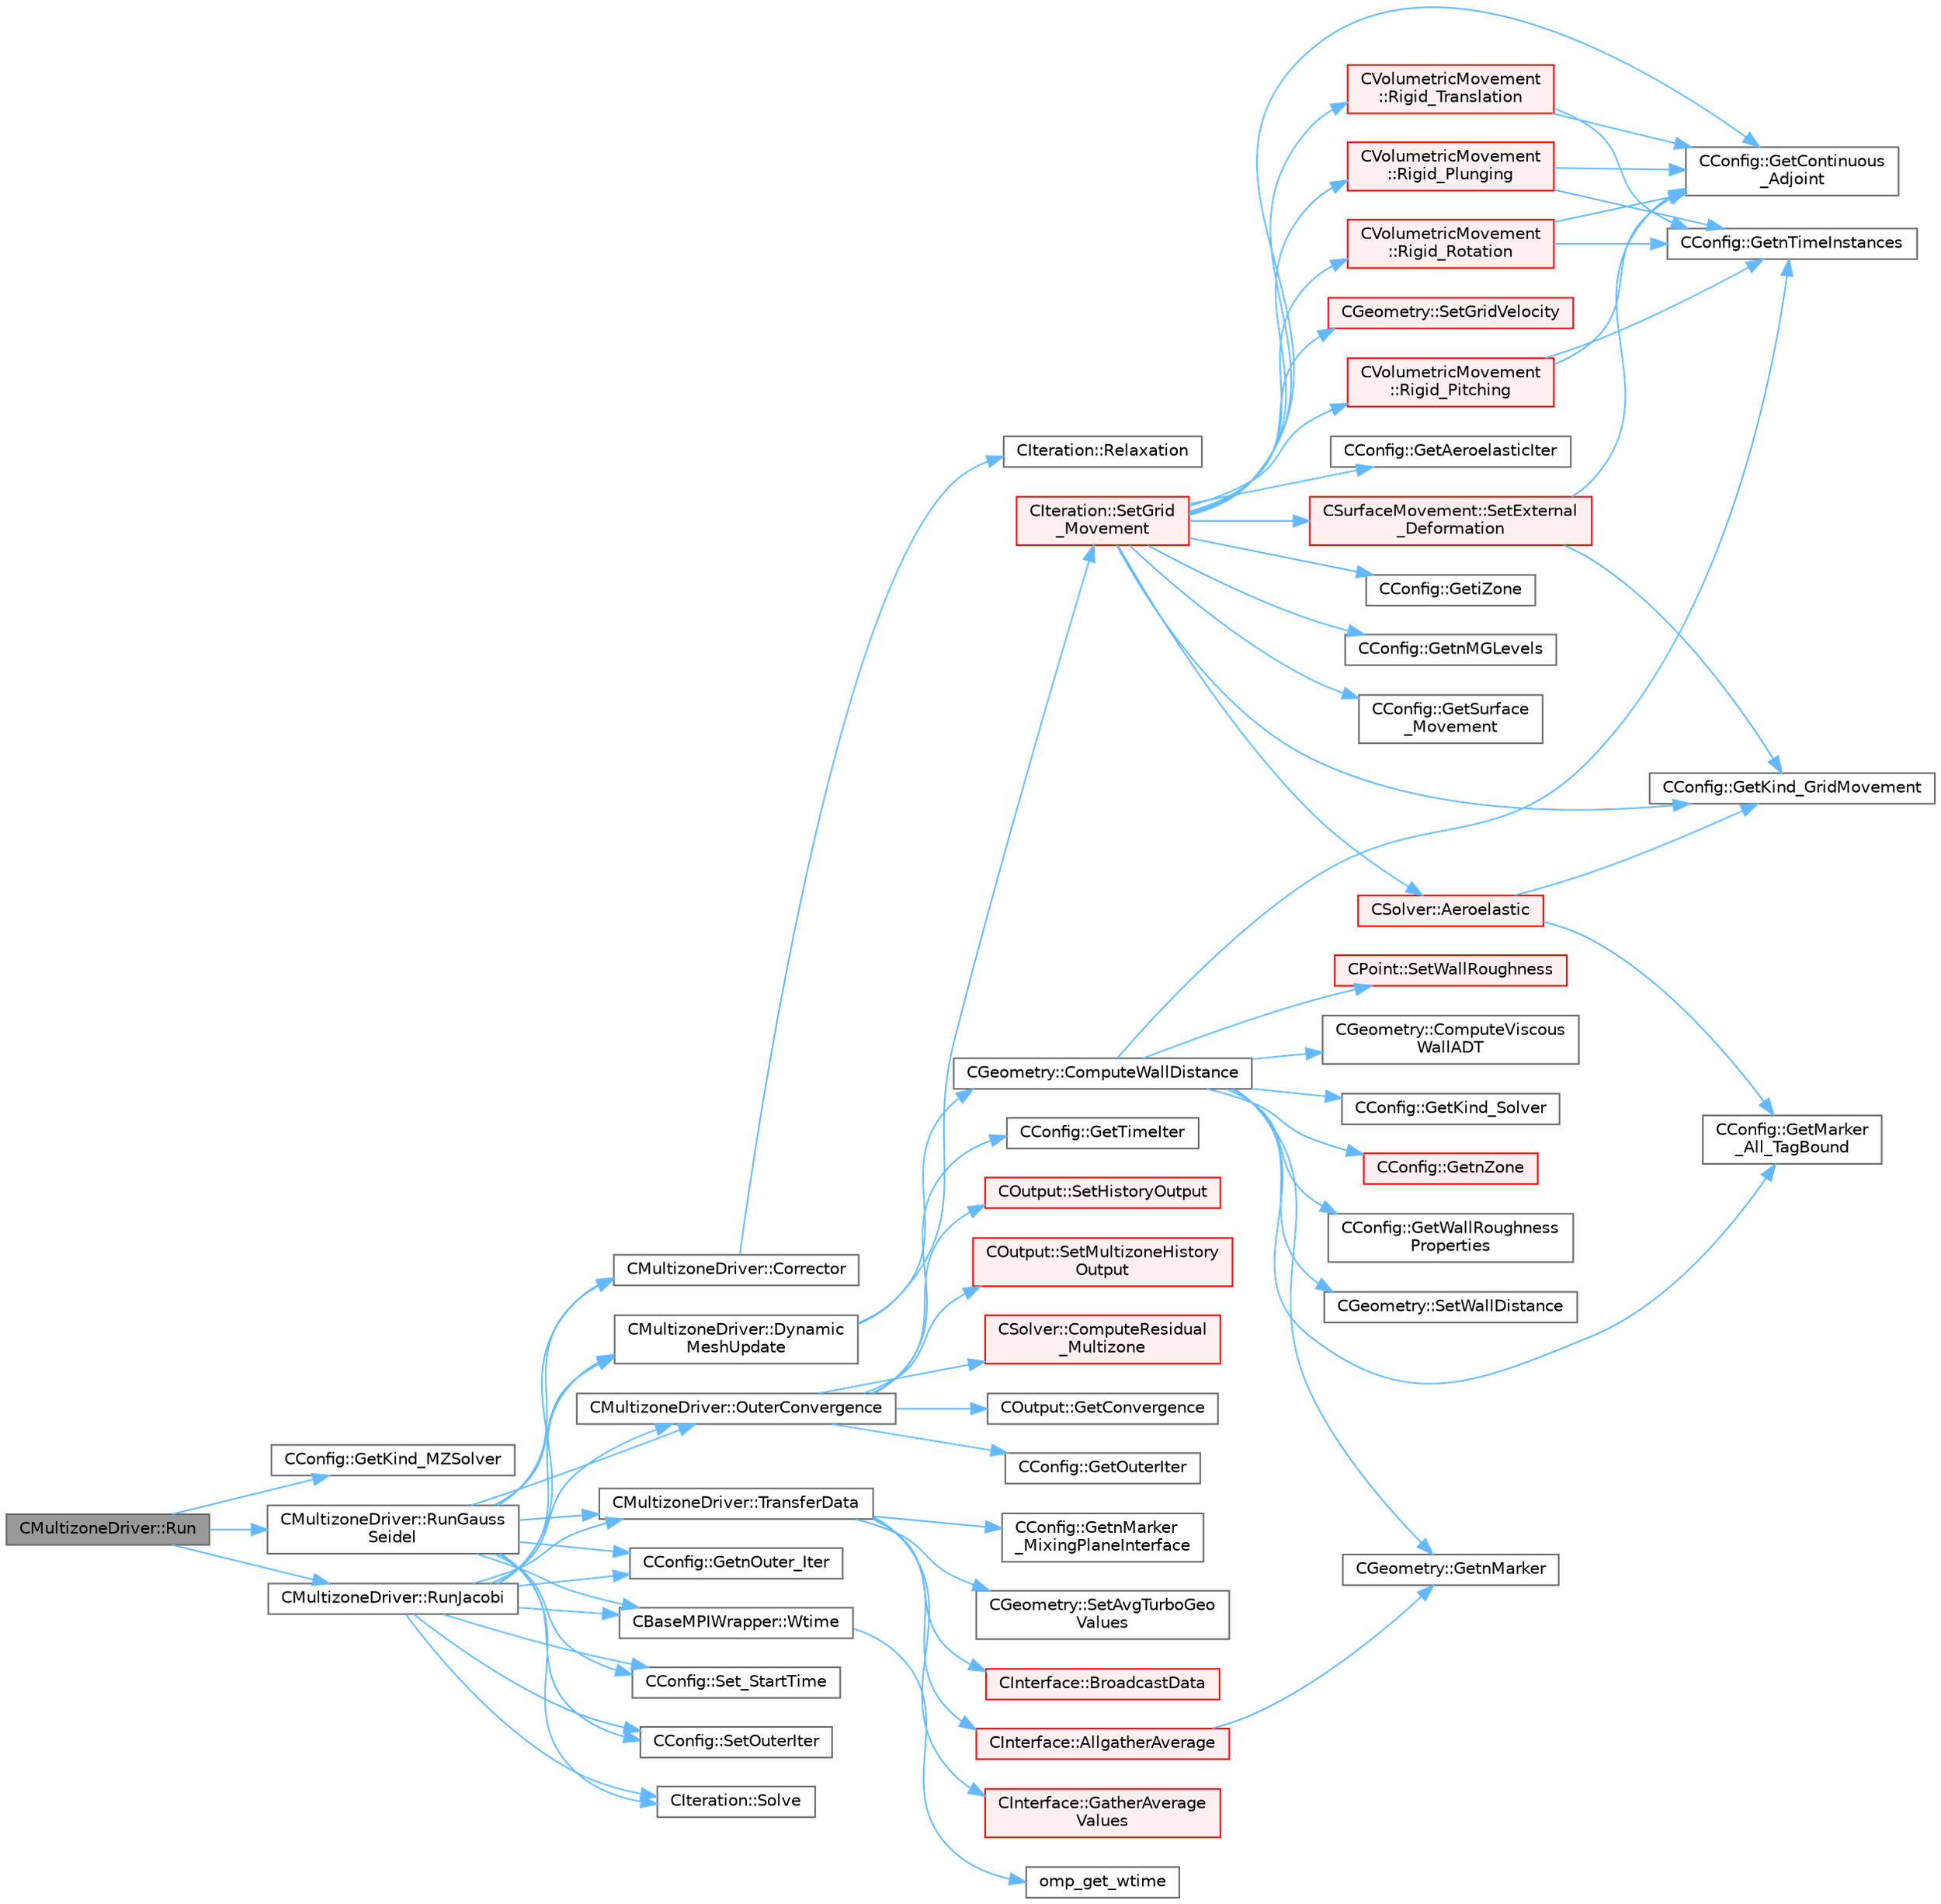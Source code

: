 digraph "CMultizoneDriver::Run"
{
 // LATEX_PDF_SIZE
  bgcolor="transparent";
  edge [fontname=Helvetica,fontsize=10,labelfontname=Helvetica,labelfontsize=10];
  node [fontname=Helvetica,fontsize=10,shape=box,height=0.2,width=0.4];
  rankdir="LR";
  Node1 [id="Node000001",label="CMultizoneDriver::Run",height=0.2,width=0.4,color="gray40", fillcolor="grey60", style="filled", fontcolor="black",tooltip="Solves one time iteration."];
  Node1 -> Node2 [id="edge1_Node000001_Node000002",color="steelblue1",style="solid",tooltip=" "];
  Node2 [id="Node000002",label="CConfig::GetKind_MZSolver",height=0.2,width=0.4,color="grey40", fillcolor="white", style="filled",URL="$classCConfig.html#a7882956df15914a2b3a7d4ffc3015cbe",tooltip="Kind of Multizone Solver."];
  Node1 -> Node3 [id="edge2_Node000001_Node000003",color="steelblue1",style="solid",tooltip=" "];
  Node3 [id="Node000003",label="CMultizoneDriver::RunGauss\lSeidel",height=0.2,width=0.4,color="grey40", fillcolor="white", style="filled",URL="$classCMultizoneDriver.html#a264bb90660193f4c197a3b64df8ccb22",tooltip="Run a Block Gauss-Seidel iteration in all physical zones."];
  Node3 -> Node4 [id="edge3_Node000003_Node000004",color="steelblue1",style="solid",tooltip=" "];
  Node4 [id="Node000004",label="CMultizoneDriver::Corrector",height=0.2,width=0.4,color="grey40", fillcolor="white", style="filled",URL="$classCMultizoneDriver.html#a3641918e7a3a4bd46f079a02ab37c3ca",tooltip="Use a corrector step to prevent convergence issues."];
  Node4 -> Node5 [id="edge4_Node000004_Node000005",color="steelblue1",style="solid",tooltip=" "];
  Node5 [id="Node000005",label="CIteration::Relaxation",height=0.2,width=0.4,color="grey40", fillcolor="white", style="filled",URL="$classCIteration.html#adccb8642ef9b0a8fa4ddceb03ea83b23",tooltip="A virtual member."];
  Node3 -> Node6 [id="edge5_Node000003_Node000006",color="steelblue1",style="solid",tooltip=" "];
  Node6 [id="Node000006",label="CMultizoneDriver::Dynamic\lMeshUpdate",height=0.2,width=0.4,color="grey40", fillcolor="white", style="filled",URL="$classCMultizoneDriver.html#a9369ae70a2e529fa81cef90c3857f1c7",tooltip="Perform a dynamic mesh deformation, including grid velocity computation and update of the multigrid s..."];
  Node6 -> Node7 [id="edge6_Node000006_Node000007",color="steelblue1",style="solid",tooltip=" "];
  Node7 [id="Node000007",label="CGeometry::ComputeWallDistance",height=0.2,width=0.4,color="grey40", fillcolor="white", style="filled",URL="$classCGeometry.html#a284247f13458eb39bc678dff5e0c7112",tooltip="Compute the distances to the closest vertex on viscous walls over the entire domain."];
  Node7 -> Node8 [id="edge7_Node000007_Node000008",color="steelblue1",style="solid",tooltip=" "];
  Node8 [id="Node000008",label="CGeometry::ComputeViscous\lWallADT",height=0.2,width=0.4,color="grey40", fillcolor="white", style="filled",URL="$classCGeometry.html#ab6cdb13f2a66a34caccc70c4b3841cec",tooltip="Compute an ADT including the coordinates of all viscous markers."];
  Node7 -> Node9 [id="edge8_Node000007_Node000009",color="steelblue1",style="solid",tooltip=" "];
  Node9 [id="Node000009",label="CConfig::GetKind_Solver",height=0.2,width=0.4,color="grey40", fillcolor="white", style="filled",URL="$classCConfig.html#a77312cf52a5ba2cc1239b7cee6fce7a7",tooltip="Governing equations of the flow (it can be different from the run time equation)."];
  Node7 -> Node10 [id="edge9_Node000007_Node000010",color="steelblue1",style="solid",tooltip=" "];
  Node10 [id="Node000010",label="CConfig::GetMarker\l_All_TagBound",height=0.2,width=0.4,color="grey40", fillcolor="white", style="filled",URL="$classCConfig.html#ab8c9c1f45950a29355be4ff357049440",tooltip="Get the index of the surface defined in the geometry file."];
  Node7 -> Node11 [id="edge10_Node000007_Node000011",color="steelblue1",style="solid",tooltip=" "];
  Node11 [id="Node000011",label="CGeometry::GetnMarker",height=0.2,width=0.4,color="grey40", fillcolor="white", style="filled",URL="$classCGeometry.html#ad2f9fe832b72d5a032d709d25879bbd2",tooltip="Get number of markers."];
  Node7 -> Node12 [id="edge11_Node000007_Node000012",color="steelblue1",style="solid",tooltip=" "];
  Node12 [id="Node000012",label="CConfig::GetnTimeInstances",height=0.2,width=0.4,color="grey40", fillcolor="white", style="filled",URL="$classCConfig.html#a6ae9111090db52de2f8f07f77d6416d5",tooltip="Retrieves the number of periodic time instances for Harmonic Balance."];
  Node7 -> Node13 [id="edge12_Node000007_Node000013",color="steelblue1",style="solid",tooltip=" "];
  Node13 [id="Node000013",label="CConfig::GetnZone",height=0.2,width=0.4,color="red", fillcolor="#FFF0F0", style="filled",URL="$classCConfig.html#a39ff50a0f3deda9134f1c44b4d5053b7",tooltip="Gets the number of zones in the mesh file."];
  Node7 -> Node16 [id="edge13_Node000007_Node000016",color="steelblue1",style="solid",tooltip=" "];
  Node16 [id="Node000016",label="CConfig::GetWallRoughness\lProperties",height=0.2,width=0.4,color="grey40", fillcolor="white", style="filled",URL="$classCConfig.html#a894eb084ee6db70a6e274ac071c2a194",tooltip="Get the type of wall and roughness height on a wall boundary (Heatflux or Isothermal)."];
  Node7 -> Node17 [id="edge14_Node000007_Node000017",color="steelblue1",style="solid",tooltip=" "];
  Node17 [id="Node000017",label="CGeometry::SetWallDistance",height=0.2,width=0.4,color="grey40", fillcolor="white", style="filled",URL="$classCGeometry.html#aff06dccf3d6d20b51c62ff13443e23e3",tooltip="Reduce the wall distance based on an previously constructed ADT."];
  Node7 -> Node18 [id="edge15_Node000007_Node000018",color="steelblue1",style="solid",tooltip=" "];
  Node18 [id="Node000018",label="CPoint::SetWallRoughness",height=0.2,width=0.4,color="red", fillcolor="#FFF0F0", style="filled",URL="$classCPoint.html#a36442ada0dbc716be6e3c9222f9721df",tooltip="Set wall roughnesses according to stored closest wall information."];
  Node6 -> Node21 [id="edge16_Node000006_Node000021",color="steelblue1",style="solid",tooltip=" "];
  Node21 [id="Node000021",label="CIteration::SetGrid\l_Movement",height=0.2,width=0.4,color="red", fillcolor="#FFF0F0", style="filled",URL="$classCIteration.html#a7b36785762f6b0c214569b185b858b6c",tooltip="Updates the positions and grid velocities for dynamic meshes between physical time steps."];
  Node21 -> Node22 [id="edge17_Node000021_Node000022",color="steelblue1",style="solid",tooltip=" "];
  Node22 [id="Node000022",label="CSolver::Aeroelastic",height=0.2,width=0.4,color="red", fillcolor="#FFF0F0", style="filled",URL="$classCSolver.html#af130046f03f282501efef2c117af6ced",tooltip="Prepares and solves the aeroelastic equations."];
  Node22 -> Node26 [id="edge18_Node000022_Node000026",color="steelblue1",style="solid",tooltip=" "];
  Node26 [id="Node000026",label="CConfig::GetKind_GridMovement",height=0.2,width=0.4,color="grey40", fillcolor="white", style="filled",URL="$classCConfig.html#a050c7389c2d16a111890bb44dd7cbcea",tooltip="Get the type of dynamic mesh motion. Each zone gets a config file."];
  Node22 -> Node10 [id="edge19_Node000022_Node000010",color="steelblue1",style="solid",tooltip=" "];
  Node21 -> Node63 [id="edge20_Node000021_Node000063",color="steelblue1",style="solid",tooltip=" "];
  Node63 [id="Node000063",label="CConfig::GetAeroelasticIter",height=0.2,width=0.4,color="grey40", fillcolor="white", style="filled",URL="$classCConfig.html#a366bae67ff4380e178c4dc5dc50fcaad",tooltip="Aeroelastic solve every x inner iteration."];
  Node21 -> Node64 [id="edge21_Node000021_Node000064",color="steelblue1",style="solid",tooltip=" "];
  Node64 [id="Node000064",label="CConfig::GetContinuous\l_Adjoint",height=0.2,width=0.4,color="grey40", fillcolor="white", style="filled",URL="$classCConfig.html#a1eb754aa86fb8154bc9eefea616b7cf9",tooltip="Determines if problem is adjoint."];
  Node21 -> Node65 [id="edge22_Node000021_Node000065",color="steelblue1",style="solid",tooltip=" "];
  Node65 [id="Node000065",label="CConfig::GetiZone",height=0.2,width=0.4,color="grey40", fillcolor="white", style="filled",URL="$classCConfig.html#a1d6335b8fdef6fbcd9a08f7503d73ec1",tooltip="Provides the number of varaibles."];
  Node21 -> Node26 [id="edge23_Node000021_Node000026",color="steelblue1",style="solid",tooltip=" "];
  Node21 -> Node66 [id="edge24_Node000021_Node000066",color="steelblue1",style="solid",tooltip=" "];
  Node66 [id="Node000066",label="CConfig::GetnMGLevels",height=0.2,width=0.4,color="grey40", fillcolor="white", style="filled",URL="$classCConfig.html#a15a61a6f9a1d415c3509018f4916c5c1",tooltip="Get the number of multigrid levels."];
  Node21 -> Node67 [id="edge25_Node000021_Node000067",color="steelblue1",style="solid",tooltip=" "];
  Node67 [id="Node000067",label="CConfig::GetSurface\l_Movement",height=0.2,width=0.4,color="grey40", fillcolor="white", style="filled",URL="$classCConfig.html#a7da84ee925f437bd635bead56d822df9",tooltip="Get information about deforming markers."];
  Node21 -> Node68 [id="edge26_Node000021_Node000068",color="steelblue1",style="solid",tooltip=" "];
  Node68 [id="Node000068",label="CVolumetricMovement\l::Rigid_Pitching",height=0.2,width=0.4,color="red", fillcolor="#FFF0F0", style="filled",URL="$classCVolumetricMovement.html#a9806afa50b53c60376844053db15420c",tooltip="Unsteady pitching grid movement using rigid mesh motion."];
  Node68 -> Node64 [id="edge27_Node000068_Node000064",color="steelblue1",style="solid",tooltip=" "];
  Node68 -> Node12 [id="edge28_Node000068_Node000012",color="steelblue1",style="solid",tooltip=" "];
  Node21 -> Node86 [id="edge29_Node000021_Node000086",color="steelblue1",style="solid",tooltip=" "];
  Node86 [id="Node000086",label="CVolumetricMovement\l::Rigid_Plunging",height=0.2,width=0.4,color="red", fillcolor="#FFF0F0", style="filled",URL="$classCVolumetricMovement.html#a886e5096f246aec19af2b98bad3e39b2",tooltip="Unsteady plunging grid movement using rigid mesh motion."];
  Node86 -> Node64 [id="edge30_Node000086_Node000064",color="steelblue1",style="solid",tooltip=" "];
  Node86 -> Node12 [id="edge31_Node000086_Node000012",color="steelblue1",style="solid",tooltip=" "];
  Node21 -> Node92 [id="edge32_Node000021_Node000092",color="steelblue1",style="solid",tooltip=" "];
  Node92 [id="Node000092",label="CVolumetricMovement\l::Rigid_Rotation",height=0.2,width=0.4,color="red", fillcolor="#FFF0F0", style="filled",URL="$classCVolumetricMovement.html#a316597f05a787ca1b683aba66214110b",tooltip="Unsteady grid movement using rigid mesh rotation."];
  Node92 -> Node64 [id="edge33_Node000092_Node000064",color="steelblue1",style="solid",tooltip=" "];
  Node92 -> Node12 [id="edge34_Node000092_Node000012",color="steelblue1",style="solid",tooltip=" "];
  Node21 -> Node93 [id="edge35_Node000021_Node000093",color="steelblue1",style="solid",tooltip=" "];
  Node93 [id="Node000093",label="CVolumetricMovement\l::Rigid_Translation",height=0.2,width=0.4,color="red", fillcolor="#FFF0F0", style="filled",URL="$classCVolumetricMovement.html#a00368e3044dd07d74e1fafdc11980644",tooltip="Unsteady translational grid movement using rigid mesh motion."];
  Node93 -> Node64 [id="edge36_Node000093_Node000064",color="steelblue1",style="solid",tooltip=" "];
  Node93 -> Node12 [id="edge37_Node000093_Node000012",color="steelblue1",style="solid",tooltip=" "];
  Node21 -> Node97 [id="edge38_Node000021_Node000097",color="steelblue1",style="solid",tooltip=" "];
  Node97 [id="Node000097",label="CSurfaceMovement::SetExternal\l_Deformation",height=0.2,width=0.4,color="red", fillcolor="#FFF0F0", style="filled",URL="$classCSurfaceMovement.html#a575ff545fe6de6e84fb8fed8e1615edb",tooltip="Set any surface deformationsbased on an input file."];
  Node97 -> Node64 [id="edge39_Node000097_Node000064",color="steelblue1",style="solid",tooltip=" "];
  Node97 -> Node26 [id="edge40_Node000097_Node000026",color="steelblue1",style="solid",tooltip=" "];
  Node21 -> Node106 [id="edge41_Node000021_Node000106",color="steelblue1",style="solid",tooltip=" "];
  Node106 [id="Node000106",label="CGeometry::SetGridVelocity",height=0.2,width=0.4,color="red", fillcolor="#FFF0F0", style="filled",URL="$classCGeometry.html#a028f9dcd1a8095e668f6ae461eb8887b",tooltip="Set the grid velocity via finite differencing at each node."];
  Node3 -> Node243 [id="edge42_Node000003_Node000243",color="steelblue1",style="solid",tooltip=" "];
  Node243 [id="Node000243",label="CConfig::GetnOuter_Iter",height=0.2,width=0.4,color="grey40", fillcolor="white", style="filled",URL="$classCConfig.html#a898cd36650fcc3a639c12e9b8ab8373a",tooltip="Get the number of outer iterations."];
  Node3 -> Node244 [id="edge43_Node000003_Node000244",color="steelblue1",style="solid",tooltip=" "];
  Node244 [id="Node000244",label="CMultizoneDriver::OuterConvergence",height=0.2,width=0.4,color="grey40", fillcolor="white", style="filled",URL="$classCMultizoneDriver.html#ae72bb40195e4066bc4be4adfb0df29e9",tooltip="Check the convergence at the outer level."];
  Node244 -> Node245 [id="edge44_Node000244_Node000245",color="steelblue1",style="solid",tooltip=" "];
  Node245 [id="Node000245",label="CSolver::ComputeResidual\l_Multizone",height=0.2,width=0.4,color="red", fillcolor="#FFF0F0", style="filled",URL="$classCSolver.html#a58839dc01d8caf2d729382d282481083",tooltip="Set the value of the max residual and RMS residual."];
  Node244 -> Node254 [id="edge45_Node000244_Node000254",color="steelblue1",style="solid",tooltip=" "];
  Node254 [id="Node000254",label="COutput::GetConvergence",height=0.2,width=0.4,color="grey40", fillcolor="white", style="filled",URL="$classCOutput.html#a585498dfa05e2c633f5e556220ce1fa2",tooltip="Get convergence of the problem."];
  Node244 -> Node255 [id="edge46_Node000244_Node000255",color="steelblue1",style="solid",tooltip=" "];
  Node255 [id="Node000255",label="CConfig::GetOuterIter",height=0.2,width=0.4,color="grey40", fillcolor="white", style="filled",URL="$classCConfig.html#a9acc5e98315125a6343cefcbf177bffc",tooltip="Get the current FSI iteration number."];
  Node244 -> Node256 [id="edge47_Node000244_Node000256",color="steelblue1",style="solid",tooltip=" "];
  Node256 [id="Node000256",label="CConfig::GetTimeIter",height=0.2,width=0.4,color="grey40", fillcolor="white", style="filled",URL="$classCConfig.html#aec6051895c2e4f593a5c245104548b78",tooltip="Get the current time iteration number."];
  Node244 -> Node257 [id="edge48_Node000244_Node000257",color="steelblue1",style="solid",tooltip=" "];
  Node257 [id="Node000257",label="COutput::SetHistoryOutput",height=0.2,width=0.4,color="red", fillcolor="#FFF0F0", style="filled",URL="$classCOutput.html#a3a35f6e09eaf499f1f709088cb80e702",tooltip="Collects history data from the solvers, monitors the convergence and writes to screen and history fil..."];
  Node244 -> Node298 [id="edge49_Node000244_Node000298",color="steelblue1",style="solid",tooltip=" "];
  Node298 [id="Node000298",label="COutput::SetMultizoneHistory\lOutput",height=0.2,width=0.4,color="red", fillcolor="#FFF0F0", style="filled",URL="$classCOutput.html#adab3a546cdcbe8f7123063b5489d9d2d",tooltip=" "];
  Node3 -> Node300 [id="edge50_Node000003_Node000300",color="steelblue1",style="solid",tooltip=" "];
  Node300 [id="Node000300",label="CConfig::Set_StartTime",height=0.2,width=0.4,color="grey40", fillcolor="white", style="filled",URL="$classCConfig.html#aedf3896a475f7729d217dfe27f6da3e8",tooltip="Set the start time to track a phase of the code (preprocessing, compute, output)."];
  Node3 -> Node301 [id="edge51_Node000003_Node000301",color="steelblue1",style="solid",tooltip=" "];
  Node301 [id="Node000301",label="CConfig::SetOuterIter",height=0.2,width=0.4,color="grey40", fillcolor="white", style="filled",URL="$classCConfig.html#a83b944512ee75c2997399e9ab39bd2db",tooltip="Set the current FSI iteration number."];
  Node3 -> Node302 [id="edge52_Node000003_Node000302",color="steelblue1",style="solid",tooltip=" "];
  Node302 [id="Node000302",label="CIteration::Solve",height=0.2,width=0.4,color="grey40", fillcolor="white", style="filled",URL="$classCIteration.html#a7a488d5abc45605b48e728cebe446bfa",tooltip="A virtual member."];
  Node3 -> Node303 [id="edge53_Node000003_Node000303",color="steelblue1",style="solid",tooltip=" "];
  Node303 [id="Node000303",label="CMultizoneDriver::TransferData",height=0.2,width=0.4,color="grey40", fillcolor="white", style="filled",URL="$classCMultizoneDriver.html#ac25d737397546e3a311a6c286a9ce773",tooltip="Routine to provide all the desired physical transfers between the different zones during one iteratio..."];
  Node303 -> Node304 [id="edge54_Node000303_Node000304",color="steelblue1",style="solid",tooltip=" "];
  Node304 [id="Node000304",label="CInterface::AllgatherAverage",height=0.2,width=0.4,color="red", fillcolor="#FFF0F0", style="filled",URL="$classCInterface.html#a10f9026b7a38a20c9b7c54ff199e7e8d",tooltip="Interpolate data and scatter it into different processors, for matching meshes."];
  Node304 -> Node11 [id="edge55_Node000304_Node000011",color="steelblue1",style="solid",tooltip=" "];
  Node303 -> Node309 [id="edge56_Node000303_Node000309",color="steelblue1",style="solid",tooltip=" "];
  Node309 [id="Node000309",label="CInterface::BroadcastData",height=0.2,width=0.4,color="red", fillcolor="#FFF0F0", style="filled",URL="$classCInterface.html#ae96b2c6b2dda67461705d7ef160c289d",tooltip="Interpolate data and broadcast it into all processors, for nonmatching meshes."];
  Node303 -> Node317 [id="edge57_Node000303_Node000317",color="steelblue1",style="solid",tooltip=" "];
  Node317 [id="Node000317",label="CInterface::GatherAverage\lValues",height=0.2,width=0.4,color="red", fillcolor="#FFF0F0", style="filled",URL="$classCInterface.html#ae4c7e8855cd35cc5c7e54bcbb8b67cea",tooltip="Interpolate data and scatter it into different processors, for matching meshes."];
  Node303 -> Node319 [id="edge58_Node000303_Node000319",color="steelblue1",style="solid",tooltip=" "];
  Node319 [id="Node000319",label="CConfig::GetnMarker\l_MixingPlaneInterface",height=0.2,width=0.4,color="grey40", fillcolor="white", style="filled",URL="$classCConfig.html#a38277e9b0c9252428b03869b4c3c9ca6",tooltip="number mixing plane interface specified from config file."];
  Node303 -> Node320 [id="edge59_Node000303_Node000320",color="steelblue1",style="solid",tooltip=" "];
  Node320 [id="Node000320",label="CGeometry::SetAvgTurboGeo\lValues",height=0.2,width=0.4,color="grey40", fillcolor="white", style="filled",URL="$classCGeometry.html#acfca152d8de902a7e8bf9e9a56db865c",tooltip="Store all the turboperformance in the solver in ZONE_0."];
  Node3 -> Node266 [id="edge60_Node000003_Node000266",color="steelblue1",style="solid",tooltip=" "];
  Node266 [id="Node000266",label="CBaseMPIWrapper::Wtime",height=0.2,width=0.4,color="grey40", fillcolor="white", style="filled",URL="$classCBaseMPIWrapper.html#adcf32aa628d4b515e8835bc5c56fbf08",tooltip=" "];
  Node266 -> Node267 [id="edge61_Node000266_Node000267",color="steelblue1",style="solid",tooltip=" "];
  Node267 [id="Node000267",label="omp_get_wtime",height=0.2,width=0.4,color="grey40", fillcolor="white", style="filled",URL="$omp__structure_8hpp.html#a649bd48ab038a72108f11f5a85316266",tooltip="Return the wall time."];
  Node1 -> Node321 [id="edge62_Node000001_Node000321",color="steelblue1",style="solid",tooltip=" "];
  Node321 [id="Node000321",label="CMultizoneDriver::RunJacobi",height=0.2,width=0.4,color="grey40", fillcolor="white", style="filled",URL="$classCMultizoneDriver.html#a6a3c67903b810b5cd8c392691ff2e86e",tooltip="Run a Block-Jacobi iteration in all physical zones."];
  Node321 -> Node4 [id="edge63_Node000321_Node000004",color="steelblue1",style="solid",tooltip=" "];
  Node321 -> Node6 [id="edge64_Node000321_Node000006",color="steelblue1",style="solid",tooltip=" "];
  Node321 -> Node243 [id="edge65_Node000321_Node000243",color="steelblue1",style="solid",tooltip=" "];
  Node321 -> Node244 [id="edge66_Node000321_Node000244",color="steelblue1",style="solid",tooltip=" "];
  Node321 -> Node300 [id="edge67_Node000321_Node000300",color="steelblue1",style="solid",tooltip=" "];
  Node321 -> Node301 [id="edge68_Node000321_Node000301",color="steelblue1",style="solid",tooltip=" "];
  Node321 -> Node302 [id="edge69_Node000321_Node000302",color="steelblue1",style="solid",tooltip=" "];
  Node321 -> Node303 [id="edge70_Node000321_Node000303",color="steelblue1",style="solid",tooltip=" "];
  Node321 -> Node266 [id="edge71_Node000321_Node000266",color="steelblue1",style="solid",tooltip=" "];
}

